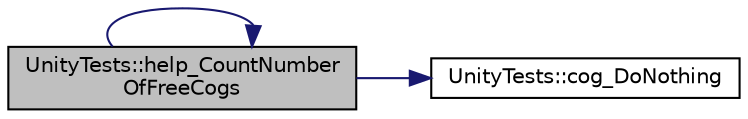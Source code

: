 digraph "UnityTests::help_CountNumberOfFreeCogs"
{
  edge [fontname="Helvetica",fontsize="10",labelfontname="Helvetica",labelfontsize="10"];
  node [fontname="Helvetica",fontsize="10",shape=record];
  rankdir="LR";
  Node1 [label="UnityTests::help_CountNumber\lOfFreeCogs",height=0.2,width=0.4,color="black", fillcolor="grey75", style="filled" fontcolor="black"];
  Node1 -> Node2 [color="midnightblue",fontsize="10",style="solid",fontname="Helvetica"];
  Node2 [label="UnityTests::cog_DoNothing",height=0.2,width=0.4,color="black", fillcolor="white", style="filled",URL="$classUnityTests.html#abaa1b7c91d312f5e0d4e6840d358337d"];
  Node1 -> Node1 [color="midnightblue",fontsize="10",style="solid",fontname="Helvetica"];
}
